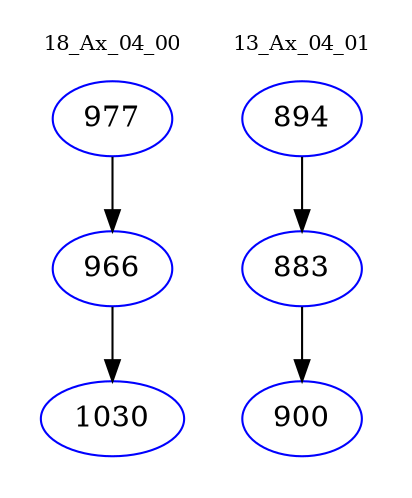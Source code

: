 digraph{
subgraph cluster_0 {
color = white
label = "18_Ax_04_00";
fontsize=10;
T0_977 [label="977", color="blue"]
T0_977 -> T0_966 [color="black"]
T0_966 [label="966", color="blue"]
T0_966 -> T0_1030 [color="black"]
T0_1030 [label="1030", color="blue"]
}
subgraph cluster_1 {
color = white
label = "13_Ax_04_01";
fontsize=10;
T1_894 [label="894", color="blue"]
T1_894 -> T1_883 [color="black"]
T1_883 [label="883", color="blue"]
T1_883 -> T1_900 [color="black"]
T1_900 [label="900", color="blue"]
}
}
